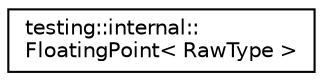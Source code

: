 digraph "Graphical Class Hierarchy"
{
 // INTERACTIVE_SVG=YES
 // LATEX_PDF_SIZE
  edge [fontname="Helvetica",fontsize="10",labelfontname="Helvetica",labelfontsize="10"];
  node [fontname="Helvetica",fontsize="10",shape=record];
  rankdir="LR";
  Node0 [label="testing::internal::\lFloatingPoint\< RawType \>",height=0.2,width=0.4,color="black", fillcolor="white", style="filled",URL="$d2/d56/classtesting_1_1internal_1_1_floating_point.html",tooltip=" "];
}
